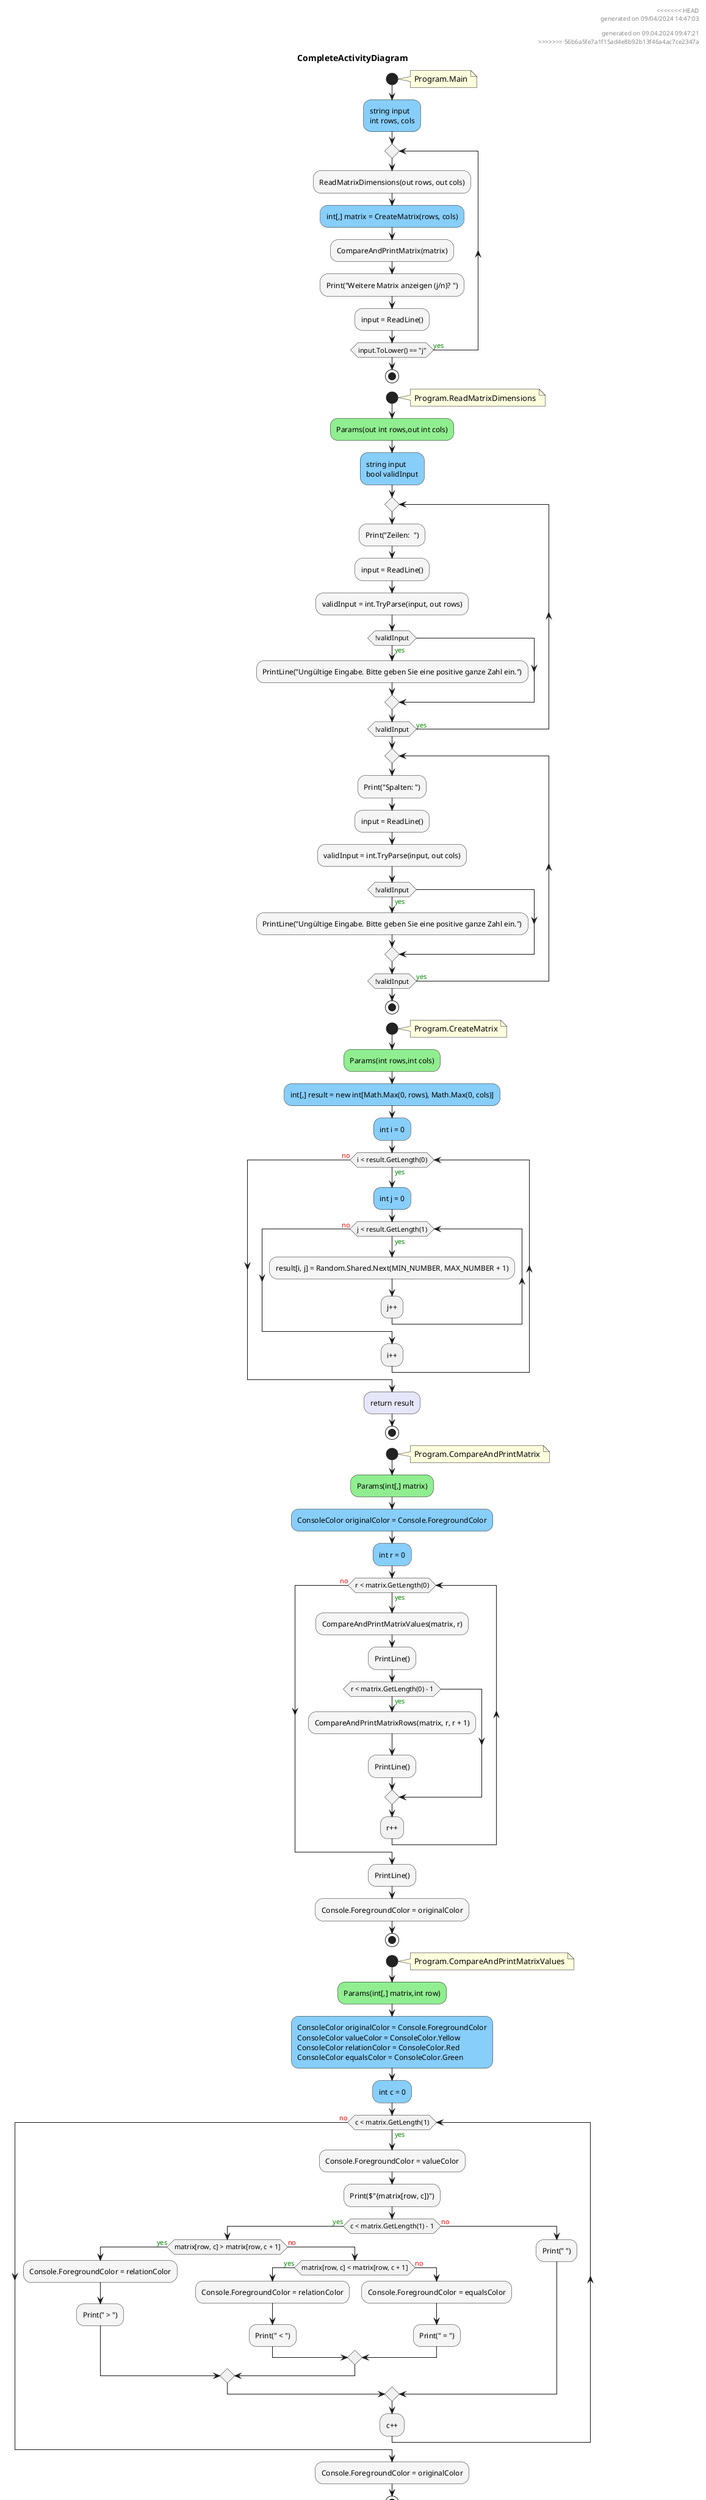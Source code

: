 @startuml CompleteActivityDiagram
header
<<<<<<< HEAD
generated on 09/04/2024 14:47:03
=======
generated on 09.04.2024 09:47:21
>>>>>>> 56b6a5fe7a1f15ad4e8b92b13f46a4ac7ce2347a
end header
title CompleteActivityDiagram
start
note right:  Program.Main
#LightSkyBlue:string input\nint rows, cols;
repeat
        #WhiteSmoke:ReadMatrixDimensions(out rows, out cols);
        #LightSkyBlue:int[,] matrix = CreateMatrix(rows, cols);
        #WhiteSmoke:CompareAndPrintMatrix(matrix);
        #WhiteSmoke:Print("Weitere Matrix anzeigen (j/n)? ");
        #WhiteSmoke:input = ReadLine();
repeat while (input.ToLower() == "j") is (<color:green>yes)
stop
start
note right:  Program.ReadMatrixDimensions
#LightGreen:Params(out int rows,out int cols);
#LightSkyBlue:string input\nbool validInput;
repeat
        #WhiteSmoke:Print("Zeilen:  ");
        #WhiteSmoke:input = ReadLine();
        #WhiteSmoke:validInput = int.TryParse(input, out rows);
        if (!validInput) then (<color:green>yes)
                #WhiteSmoke:PrintLine("Ungültige Eingabe. Bitte geben Sie eine positive ganze Zahl ein.");
        endif
repeat while (!validInput) is (<color:green>yes)
repeat
        #WhiteSmoke:Print("Spalten: ");
        #WhiteSmoke:input = ReadLine();
        #WhiteSmoke:validInput = int.TryParse(input, out cols);
        if (!validInput) then (<color:green>yes)
                #WhiteSmoke:PrintLine("Ungültige Eingabe. Bitte geben Sie eine positive ganze Zahl ein.");
        endif
repeat while (!validInput) is (<color:green>yes)
stop
start
note right:  Program.CreateMatrix
#LightGreen:Params(int rows,int cols);
#LightSkyBlue:int[,] result = new int[Math.Max(0, rows), Math.Max(0, cols)];
#LightSkyBlue:int i = 0;
while (i < result.GetLength(0)) is (<color:green>yes)
        #LightSkyBlue:int j = 0;
        while (j < result.GetLength(1)) is (<color:green>yes)
                #WhiteSmoke:result[i, j] = Random.Shared.Next(MIN_NUMBER, MAX_NUMBER + 1);
        :j++;
        endwhile (<color:red>no)
:i++;
endwhile (<color:red>no)
#Lavender:return result;
stop
start
note right:  Program.CompareAndPrintMatrix
#LightGreen:Params(int[,] matrix);
#LightSkyBlue:ConsoleColor originalColor = Console.ForegroundColor;
#LightSkyBlue:int r = 0;
while (r < matrix.GetLength(0)) is (<color:green>yes)
        #WhiteSmoke:CompareAndPrintMatrixValues(matrix, r);
        #WhiteSmoke:PrintLine();
        if (r < matrix.GetLength(0) - 1) then (<color:green>yes)
                #WhiteSmoke:CompareAndPrintMatrixRows(matrix, r, r + 1);
                #WhiteSmoke:PrintLine();
        endif
:r++;
endwhile (<color:red>no)
#WhiteSmoke:PrintLine();
#WhiteSmoke:Console.ForegroundColor = originalColor;
stop
start
note right:  Program.CompareAndPrintMatrixValues
#LightGreen:Params(int[,] matrix,int row);
#LightSkyBlue:ConsoleColor originalColor = Console.ForegroundColor\nConsoleColor valueColor = ConsoleColor.Yellow\nConsoleColor relationColor = ConsoleColor.Red\nConsoleColor equalsColor = ConsoleColor.Green;
#LightSkyBlue:int c = 0;
while (c < matrix.GetLength(1)) is (<color:green>yes)
        #WhiteSmoke:Console.ForegroundColor = valueColor;
        #WhiteSmoke:Print($"{matrix[row, c]}");
        if (c < matrix.GetLength(1) - 1) then (<color:green>yes)
                if (matrix[row, c] > matrix[row, c + 1]) then (<color:green>yes)
                        #WhiteSmoke:Console.ForegroundColor = relationColor;
                        #WhiteSmoke:Print(" > ");
                    else (<color:red>no)
                        if (matrix[row, c] < matrix[row, c + 1]) then (<color:green>yes)
                                #WhiteSmoke:Console.ForegroundColor = relationColor;
                                #WhiteSmoke:Print(" < ");
                            else (<color:red>no)
                                    #WhiteSmoke:Console.ForegroundColor = equalsColor;
                                    #WhiteSmoke:Print(" = ");
                        endif
                endif
            else (<color:red>no)
                    #WhiteSmoke:Print(" ");
        endif
:c++;
endwhile (<color:red>no)
#WhiteSmoke:Console.ForegroundColor = originalColor;
stop
start
note right:  Program.CompareAndPrintMatrixRows
#LightGreen:Params(int[,] matrix,int firstRow,int secondRow);
#LightSkyBlue:ConsoleColor originalColor = Console.ForegroundColor\nConsoleColor relationColor = ConsoleColor.Red\nConsoleColor equalsColor = ConsoleColor.Green;
if (firstRow >= 0 && firstRow < matrix.GetLength(0) && secondRow >= 0 && secondRow < matrix.GetLength(0)) then (<color:green>yes)
        #LightSkyBlue:int c = 0;
        while (c < matrix.GetLength(1)) is (<color:green>yes)
                if (matrix[firstRow, c] > matrix[secondRow, c]) then (<color:green>yes)
                        #WhiteSmoke:Console.ForegroundColor = relationColor;
                        #WhiteSmoke:Print("V   ");
                    else (<color:red>no)
                        if (matrix[firstRow, c] < matrix[secondRow, c]) then (<color:green>yes)
                                #WhiteSmoke:Console.ForegroundColor = relationColor;
                                #WhiteSmoke:Print("A   ");
                            else (<color:red>no)
                                    #WhiteSmoke:Console.ForegroundColor = equalsColor;
                                    #WhiteSmoke:Print("=   ");
                        endif
                endif
        :c++;
        endwhile (<color:red>no)
endif
#WhiteSmoke:Console.ForegroundColor = originalColor;
stop
footer
generated with the DiagramCreator by Prof.Gehrer
end footer
@enduml
